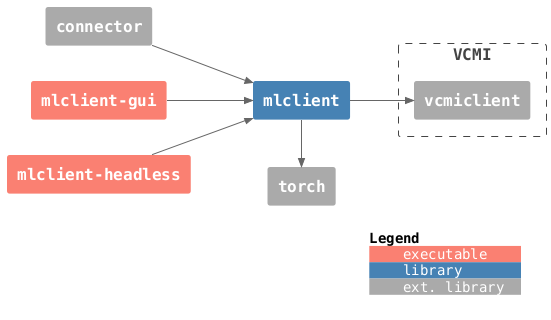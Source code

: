 @startuml "python-to-cpp2"

!include <C4/C4_Container>
!include <tupadr3/devicons2/cplusplus>
!include <tupadr3/devicons2/python>

skinparam DefaultFontName monospaced
<style>
note {  MaximumWidth 500 }
</style>

' Used in place of " " where line wrapping is undesired
!$nbsp = "<U+00A0>"


''''''''''''''''''''''''''''''''''''''''''''''''''''''''''''''''''''''''''''''''
''''''''''''''''''''''''''''''''''''''''''''''''''''''''''''''''''''''''''''''''
''' FUNCTIONS
''''''''''''''''''''''''''''''''''''''''''''''''''''''''''''''''''''''''''''''''
''''''''''''''''''''''''''''''''''''''''''''''''''''''''''''''''''''''''''''''''

' Replace $search with $repl within $txt
!function $replace($txt, $search, $repl)
  !$replaced = ""
  !while %strpos($txt, $search) >= 0
    !$position = %strpos($txt, $search)
    !$replaced = $replaced + %substr($txt, 0, $position) + $repl
    !$txt = %substr($txt, $position + %strlen($search))
  !endwhile
  !return $replaced + $txt
!endfunction

' Allows to define a string in multiple lines, replacing "\n"
' with actual newlines (note: all literal newlines must be escaped)
!function $str($txt)
  !return $replace($txt, "\n", %newline())
!endfunction

''''''''''''''''''''''''''''''''''''''''''''''''''''''''''''''''''''''''''''''''
''''''''''''''''''''''''''''''''''''''''''''''''''''''''''''''''''''''''''''''''

HIDE_STEREOTYPE()
LAYOUT_LEFT_RIGHT()
SetDefaultLegendEntries("")

' Prevent confusing text color in legend by setting it to the default color
!$LEGEND_DARK_COLOR=$ELEMENT_FONT_COLOR
!$LEGEND_LIGHT_COLOR=$ELEMENT_FONT_COLOR

' AddElementTag("example", ?bgColor, ?fontColor, ?borderColor, ?shadowing, ?shape, ?sprite, ?techn, ?legendText, ?legendSprite, ?borderStyle, ?borderThickness): Introduces a new element tag. The styles of the tagged elements are updated and the tag is displayed in the calculated legend.
AddElementTag("executable", $bgColor="Salmon", $borderColor="Salmon", $legendText="executable")
AddElementTag("lib", $bgColor="SteelBlue", $borderColor="SteelBlue", $legendText="library")
AddElementTag("ext", $bgColor="#aaa", $borderColor="#aaa", $legendText="ext. library")

''''''''''''''''''''''''''''''''''''''''''''''''''''''''''''''''''''''''''''''''
''''''''''''''''''''''''''''''''''''''''''''''''''''''''''''''''''''''''''''''''

Container(connector, "connector", $tags="ext")

Container(mlclient_gui, "mlclient-gui", $tags="executable")
Container(mlclient_headless, "mlclient-headless", $tags="executable")
Container(mlclient, "mlclient", $tags="lib")
Container(torch, "torch", $tags="ext")

Boundary(VCMI, "VCMI") {
  Container(vcmiclient, "vcmiclient", $tags="ext")
}

Rel(connector, mlclient, "")
Rel(mlclient_gui, mlclient, "")
Rel(mlclient_headless, mlclient, "")
Rel_R(mlclient, torch, "")
Rel(mlclient, vcmiclient, "")

SHOW_LEGEND()

@enduml

